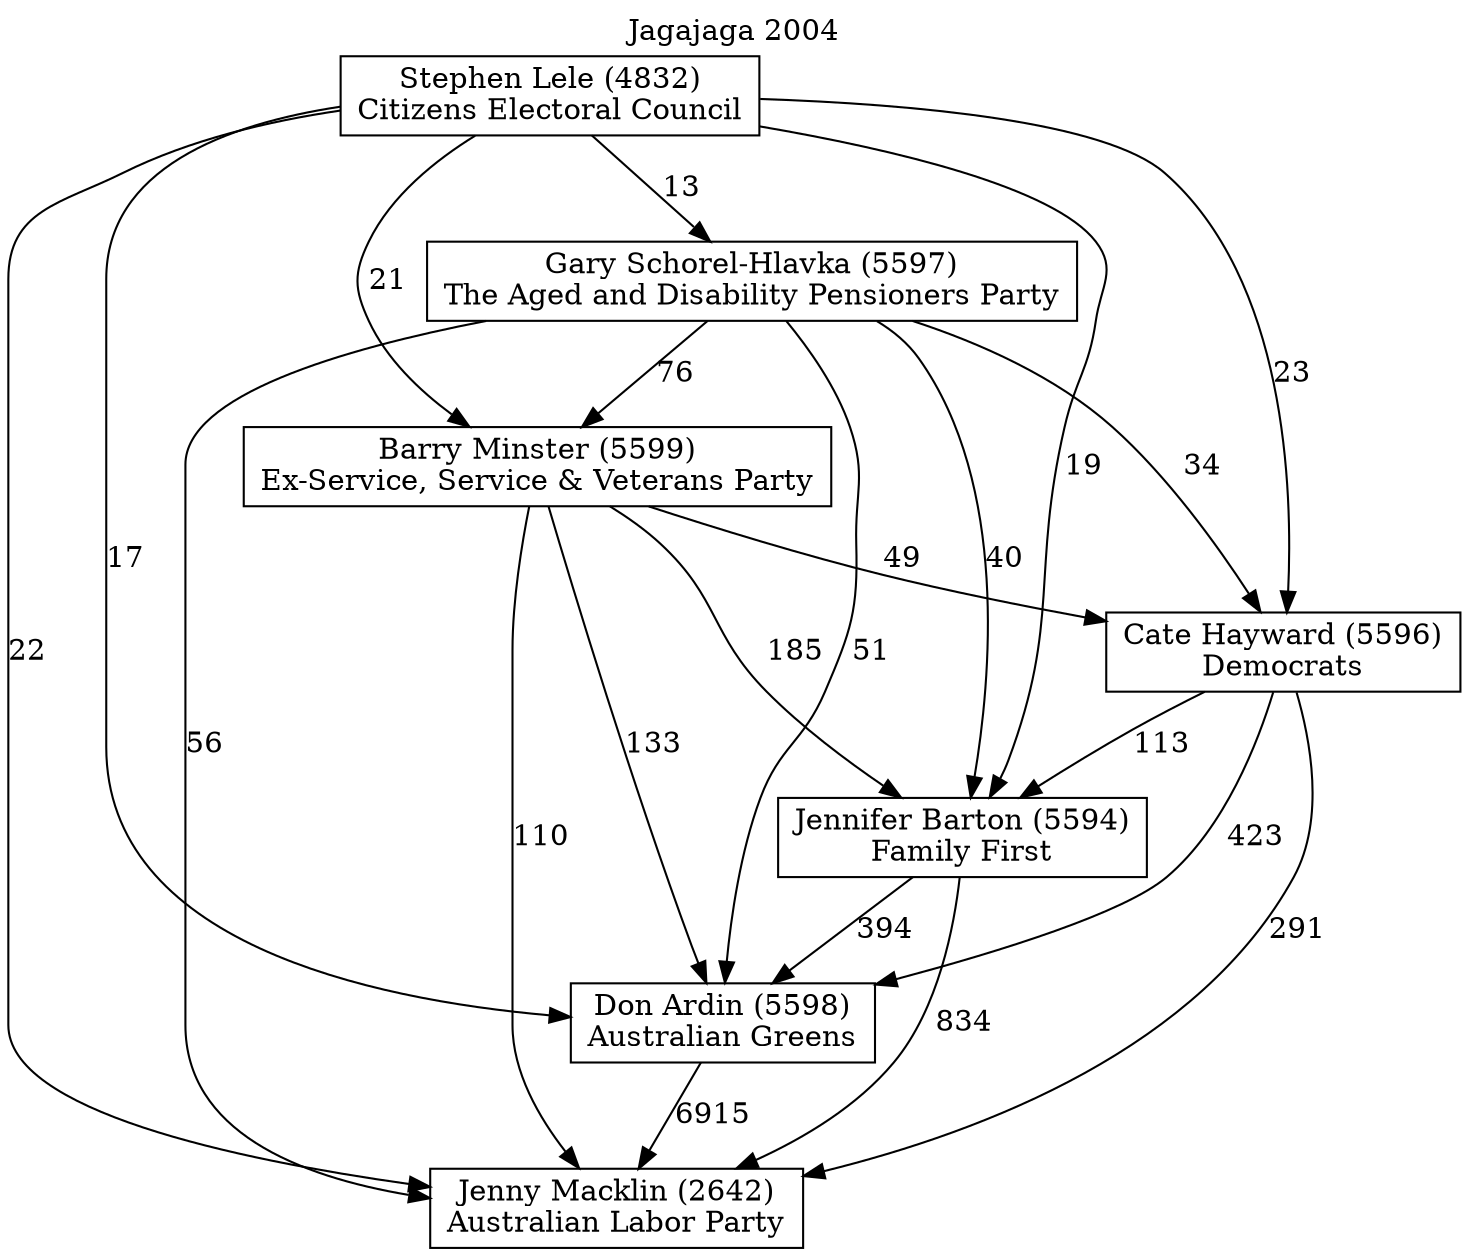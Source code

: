 // House preference flow
digraph "Jenny Macklin (2642)_Jagajaga_2004" {
	graph [label="Jagajaga 2004" labelloc=t mclimit=10]
	node [shape=box]
	"Jenny Macklin (2642)" [label="Jenny Macklin (2642)
Australian Labor Party"]
	"Don Ardin (5598)" [label="Don Ardin (5598)
Australian Greens"]
	"Jennifer Barton (5594)" [label="Jennifer Barton (5594)
Family First"]
	"Cate Hayward (5596)" [label="Cate Hayward (5596)
Democrats"]
	"Barry Minster (5599)" [label="Barry Minster (5599)
Ex-Service, Service & Veterans Party"]
	"Gary Schorel-Hlavka (5597)" [label="Gary Schorel-Hlavka (5597)
The Aged and Disability Pensioners Party"]
	"Stephen Lele (4832)" [label="Stephen Lele (4832)
Citizens Electoral Council"]
	"Don Ardin (5598)" -> "Jenny Macklin (2642)" [label=6915]
	"Jennifer Barton (5594)" -> "Don Ardin (5598)" [label=394]
	"Cate Hayward (5596)" -> "Jennifer Barton (5594)" [label=113]
	"Barry Minster (5599)" -> "Cate Hayward (5596)" [label=49]
	"Gary Schorel-Hlavka (5597)" -> "Barry Minster (5599)" [label=76]
	"Stephen Lele (4832)" -> "Gary Schorel-Hlavka (5597)" [label=13]
	"Jennifer Barton (5594)" -> "Jenny Macklin (2642)" [label=834]
	"Cate Hayward (5596)" -> "Jenny Macklin (2642)" [label=291]
	"Barry Minster (5599)" -> "Jenny Macklin (2642)" [label=110]
	"Gary Schorel-Hlavka (5597)" -> "Jenny Macklin (2642)" [label=56]
	"Stephen Lele (4832)" -> "Jenny Macklin (2642)" [label=22]
	"Stephen Lele (4832)" -> "Barry Minster (5599)" [label=21]
	"Gary Schorel-Hlavka (5597)" -> "Cate Hayward (5596)" [label=34]
	"Stephen Lele (4832)" -> "Cate Hayward (5596)" [label=23]
	"Barry Minster (5599)" -> "Jennifer Barton (5594)" [label=185]
	"Gary Schorel-Hlavka (5597)" -> "Jennifer Barton (5594)" [label=40]
	"Stephen Lele (4832)" -> "Jennifer Barton (5594)" [label=19]
	"Cate Hayward (5596)" -> "Don Ardin (5598)" [label=423]
	"Barry Minster (5599)" -> "Don Ardin (5598)" [label=133]
	"Gary Schorel-Hlavka (5597)" -> "Don Ardin (5598)" [label=51]
	"Stephen Lele (4832)" -> "Don Ardin (5598)" [label=17]
}
